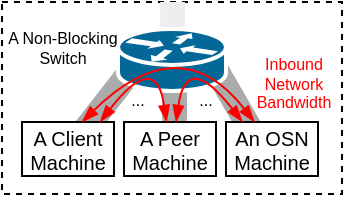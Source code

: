 <mxfile version="20.8.10" type="device"><diagram id="aW8BC6xyf7XYzy20FpQa" name="Page-1"><mxGraphModel dx="734" dy="-720" grid="1" gridSize="10" guides="1" tooltips="1" connect="1" arrows="1" fold="1" page="1" pageScale="1" pageWidth="827" pageHeight="1169" math="0" shadow="0"><root><mxCell id="0"/><mxCell id="1" parent="0"/><mxCell id="NLpbGv4H4qy7nX564FMW-60" value="" style="rounded=0;whiteSpace=wrap;html=1;dashed=1;" vertex="1" parent="1"><mxGeometry x="308" y="1579" width="170" height="96" as="geometry"/></mxCell><mxCell id="NLpbGv4H4qy7nX564FMW-61" value="" style="rounded=0;whiteSpace=wrap;html=1;shadow=0;fontSize=10;strokeColor=none;fillColor=#ABABAB;imageWidth=21;imageHeight=21;absoluteArcSize=1;rotation=38;" vertex="1" parent="1"><mxGeometry x="354.28" y="1609.07" width="12.39" height="39.42" as="geometry"/></mxCell><mxCell id="NLpbGv4H4qy7nX564FMW-65" value="" style="rounded=0;whiteSpace=wrap;html=1;shadow=0;fontSize=10;strokeColor=none;fillColor=#ABABAB;imageWidth=21;imageHeight=21;absoluteArcSize=1;rotation=0;" vertex="1" parent="1"><mxGeometry x="388.07" y="1612.58" width="12.39" height="35.49" as="geometry"/></mxCell><mxCell id="NLpbGv4H4qy7nX564FMW-66" value="" style="rounded=0;whiteSpace=wrap;html=1;shadow=0;labelBackgroundColor=none;fontSize=10;" vertex="1" parent="1"><mxGeometry x="318" y="1639" width="46" height="27" as="geometry"/></mxCell><mxCell id="NLpbGv4H4qy7nX564FMW-67" value="" style="rounded=0;whiteSpace=wrap;html=1;shadow=0;fontSize=10;strokeColor=none;fillColor=#ABABAB;imageWidth=21;imageHeight=21;absoluteArcSize=1;rotation=-30;" vertex="1" parent="1"><mxGeometry x="419.28" y="1611.07" width="12.39" height="39.42" as="geometry"/></mxCell><mxCell id="NLpbGv4H4qy7nX564FMW-68" value="" style="rounded=0;whiteSpace=wrap;html=1;shadow=0;labelBackgroundColor=none;fontSize=10;fontColor=#000000;strokeColor=#000000;fillColor=#FFFFFF;" vertex="1" parent="1"><mxGeometry x="420" y="1639" width="46" height="27" as="geometry"/></mxCell><mxCell id="NLpbGv4H4qy7nX564FMW-69" value="" style="rounded=0;whiteSpace=wrap;html=1;shadow=0;labelBackgroundColor=none;fontSize=10;fontColor=#000000;strokeColor=#000000;fillColor=#FFFFFF;" vertex="1" parent="1"><mxGeometry x="369" y="1639" width="46" height="27" as="geometry"/></mxCell><mxCell id="NLpbGv4H4qy7nX564FMW-70" value="" style="rounded=0;whiteSpace=wrap;html=1;shadow=0;fontSize=10;strokeColor=none;fillColor=#eeeeee;imageWidth=21;imageHeight=21;absoluteArcSize=1;rotation=0;" vertex="1" parent="1"><mxGeometry x="387.07" y="1579" width="12.39" height="17.07" as="geometry"/></mxCell><mxCell id="NLpbGv4H4qy7nX564FMW-71" value="" style="shape=mxgraph.cisco.routers.router;html=1;pointerEvents=1;dashed=0;fillColor=#036897;strokeColor=#ffffff;strokeWidth=2;verticalLabelPosition=bottom;verticalAlign=top;align=center;outlineConnect=0;" vertex="1" parent="1"><mxGeometry x="366" y="1592.5" width="54" height="31" as="geometry"/></mxCell><mxCell id="NLpbGv4H4qy7nX564FMW-75" value="" style="endArrow=blockThin;startArrow=blockThin;html=1;fontSize=1;curved=1;strokeWidth=1;endFill=1;startFill=1;entryX=0.462;entryY=-0.049;entryDx=0;entryDy=0;strokeColor=#FF0000;entryPerimeter=0;" edge="1" parent="1"><mxGeometry width="50" height="50" relative="1" as="geometry"><mxPoint x="357" y="1639" as="sourcePoint"/><mxPoint x="390.252" y="1639" as="targetPoint"/><Array as="points"><mxPoint x="385" y="1603"/></Array></mxGeometry></mxCell><mxCell id="NLpbGv4H4qy7nX564FMW-76" value="" style="endArrow=blockThin;startArrow=blockThin;html=1;fontSize=1;curved=1;strokeWidth=1;endFill=1;startFill=1;entryX=0.462;entryY=-0.049;entryDx=0;entryDy=0;strokeColor=#FF0000;entryPerimeter=0;" edge="1" parent="1"><mxGeometry width="50" height="50" relative="1" as="geometry"><mxPoint x="428.252" y="1639" as="sourcePoint"/><mxPoint x="395.0" y="1639" as="targetPoint"/><Array as="points"><mxPoint x="400.252" y="1603"/></Array></mxGeometry></mxCell><mxCell id="NLpbGv4H4qy7nX564FMW-77" value="Inbound&lt;br&gt;Network Bandwidth" style="text;html=1;strokeColor=none;fillColor=none;align=center;verticalAlign=middle;whiteSpace=wrap;rounded=0;fontSize=8;fontColor=#FF0000;" vertex="1" parent="1"><mxGeometry x="431" y="1615" width="46" height="9" as="geometry"/></mxCell><mxCell id="NLpbGv4H4qy7nX564FMW-78" value="" style="endArrow=blockThin;startArrow=blockThin;html=1;fontSize=1;curved=1;strokeWidth=1;endFill=1;startFill=1;entryX=0.462;entryY=-0.049;entryDx=0;entryDy=0;strokeColor=#FF0000;entryPerimeter=0;" edge="1" parent="1"><mxGeometry width="50" height="50" relative="1" as="geometry"><mxPoint x="348" y="1639" as="sourcePoint"/><mxPoint x="434.252" y="1639" as="targetPoint"/><Array as="points"><mxPoint x="397" y="1591"/></Array></mxGeometry></mxCell><mxCell id="NLpbGv4H4qy7nX564FMW-64" value="A Client&lt;br&gt;Machine" style="text;html=1;strokeColor=none;fillColor=none;align=center;verticalAlign=middle;whiteSpace=wrap;rounded=0;fontSize=10;" vertex="1" parent="1"><mxGeometry x="314" y="1641" width="54" height="24" as="geometry"/></mxCell><mxCell id="NLpbGv4H4qy7nX564FMW-62" value="A Peer&lt;br&gt;Machine" style="text;html=1;strokeColor=none;fillColor=none;align=center;verticalAlign=middle;whiteSpace=wrap;rounded=0;fontSize=10;" vertex="1" parent="1"><mxGeometry x="365" y="1641" width="54" height="24" as="geometry"/></mxCell><mxCell id="NLpbGv4H4qy7nX564FMW-63" value="An OSN&lt;br&gt;Machine" style="text;html=1;strokeColor=none;fillColor=none;align=center;verticalAlign=middle;whiteSpace=wrap;rounded=0;fontSize=10;" vertex="1" parent="1"><mxGeometry x="416" y="1641" width="54" height="24" as="geometry"/></mxCell><mxCell id="NLpbGv4H4qy7nX564FMW-80" value="&lt;font color=&quot;#000000&quot;&gt;A Non-Blocking Switch&lt;/font&gt;" style="text;html=1;strokeColor=none;fillColor=none;align=center;verticalAlign=middle;whiteSpace=wrap;rounded=0;fontSize=8;fontColor=#FF0000;" vertex="1" parent="1"><mxGeometry x="310" y="1587" width="57" height="30" as="geometry"/></mxCell><mxCell id="NLpbGv4H4qy7nX564FMW-83" value="..." style="text;html=1;strokeColor=none;fillColor=none;align=center;verticalAlign=middle;whiteSpace=wrap;rounded=0;fontSize=8;fontColor=#000000;" vertex="1" parent="1"><mxGeometry x="346" y="1613" width="60" height="30" as="geometry"/></mxCell><mxCell id="NLpbGv4H4qy7nX564FMW-84" value="..." style="text;html=1;strokeColor=none;fillColor=none;align=center;verticalAlign=middle;whiteSpace=wrap;rounded=0;fontSize=8;fontColor=#000000;" vertex="1" parent="1"><mxGeometry x="380" y="1613" width="60" height="30" as="geometry"/></mxCell></root></mxGraphModel></diagram></mxfile>